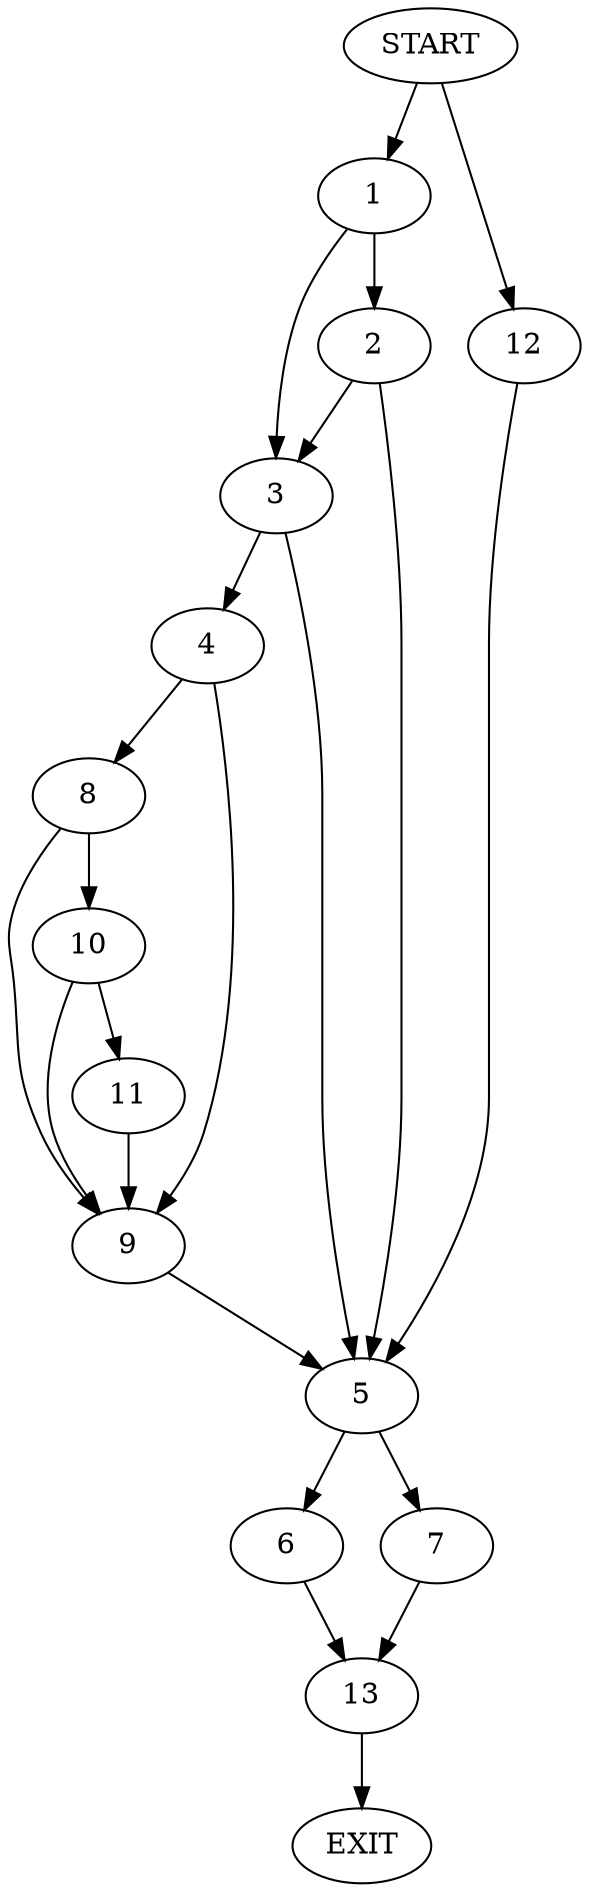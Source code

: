 digraph {
0 [label="START"]
14 [label="EXIT"]
0 -> 1
1 -> 2
1 -> 3
3 -> 4
3 -> 5
2 -> 3
2 -> 5
5 -> 6
5 -> 7
4 -> 8
4 -> 9
9 -> 5
8 -> 9
8 -> 10
10 -> 9
10 -> 11
11 -> 9
0 -> 12
12 -> 5
6 -> 13
7 -> 13
13 -> 14
}
